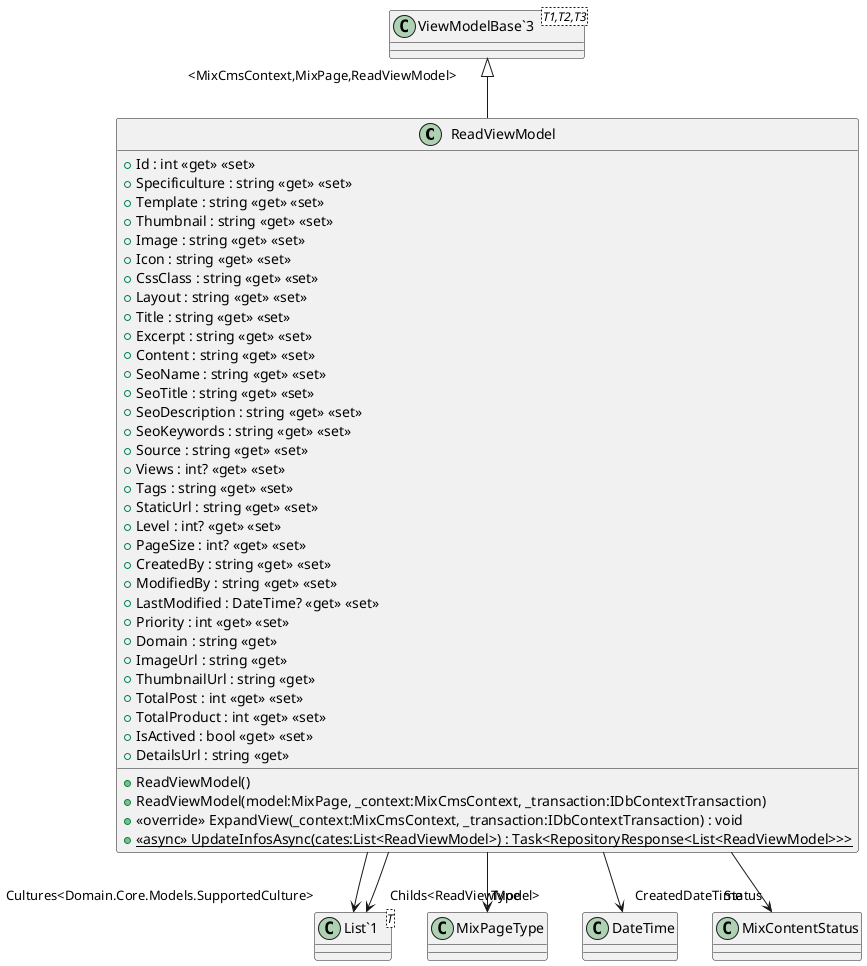 @startuml
class ReadViewModel {
    + Id : int <<get>> <<set>>
    + Specificulture : string <<get>> <<set>>
    + Template : string <<get>> <<set>>
    + Thumbnail : string <<get>> <<set>>
    + Image : string <<get>> <<set>>
    + Icon : string <<get>> <<set>>
    + CssClass : string <<get>> <<set>>
    + Layout : string <<get>> <<set>>
    + Title : string <<get>> <<set>>
    + Excerpt : string <<get>> <<set>>
    + Content : string <<get>> <<set>>
    + SeoName : string <<get>> <<set>>
    + SeoTitle : string <<get>> <<set>>
    + SeoDescription : string <<get>> <<set>>
    + SeoKeywords : string <<get>> <<set>>
    + Source : string <<get>> <<set>>
    + Views : int? <<get>> <<set>>
    + Tags : string <<get>> <<set>>
    + StaticUrl : string <<get>> <<set>>
    + Level : int? <<get>> <<set>>
    + PageSize : int? <<get>> <<set>>
    + CreatedBy : string <<get>> <<set>>
    + ModifiedBy : string <<get>> <<set>>
    + LastModified : DateTime? <<get>> <<set>>
    + Priority : int <<get>> <<set>>
    + Domain : string <<get>>
    + ImageUrl : string <<get>>
    + ThumbnailUrl : string <<get>>
    + TotalPost : int <<get>> <<set>>
    + TotalProduct : int <<get>> <<set>>
    + IsActived : bool <<get>> <<set>>
    + DetailsUrl : string <<get>>
    + ReadViewModel()
    + ReadViewModel(model:MixPage, _context:MixCmsContext, _transaction:IDbContextTransaction)
    + <<override>> ExpandView(_context:MixCmsContext, _transaction:IDbContextTransaction) : void
    + {static} <<async>> UpdateInfosAsync(cates:List<ReadViewModel>) : Task<RepositoryResponse<List<ReadViewModel>>>
}
class "ViewModelBase`3"<T1,T2,T3> {
}
class "List`1"<T> {
}
"ViewModelBase`3" "<MixCmsContext,MixPage,ReadViewModel>" <|-- ReadViewModel
ReadViewModel --> "Cultures<Domain.Core.Models.SupportedCulture>" "List`1"
ReadViewModel --> "Type" MixPageType
ReadViewModel --> "CreatedDateTime" DateTime
ReadViewModel --> "Status" MixContentStatus
ReadViewModel --> "Childs<ReadViewModel>" "List`1"
@enduml
